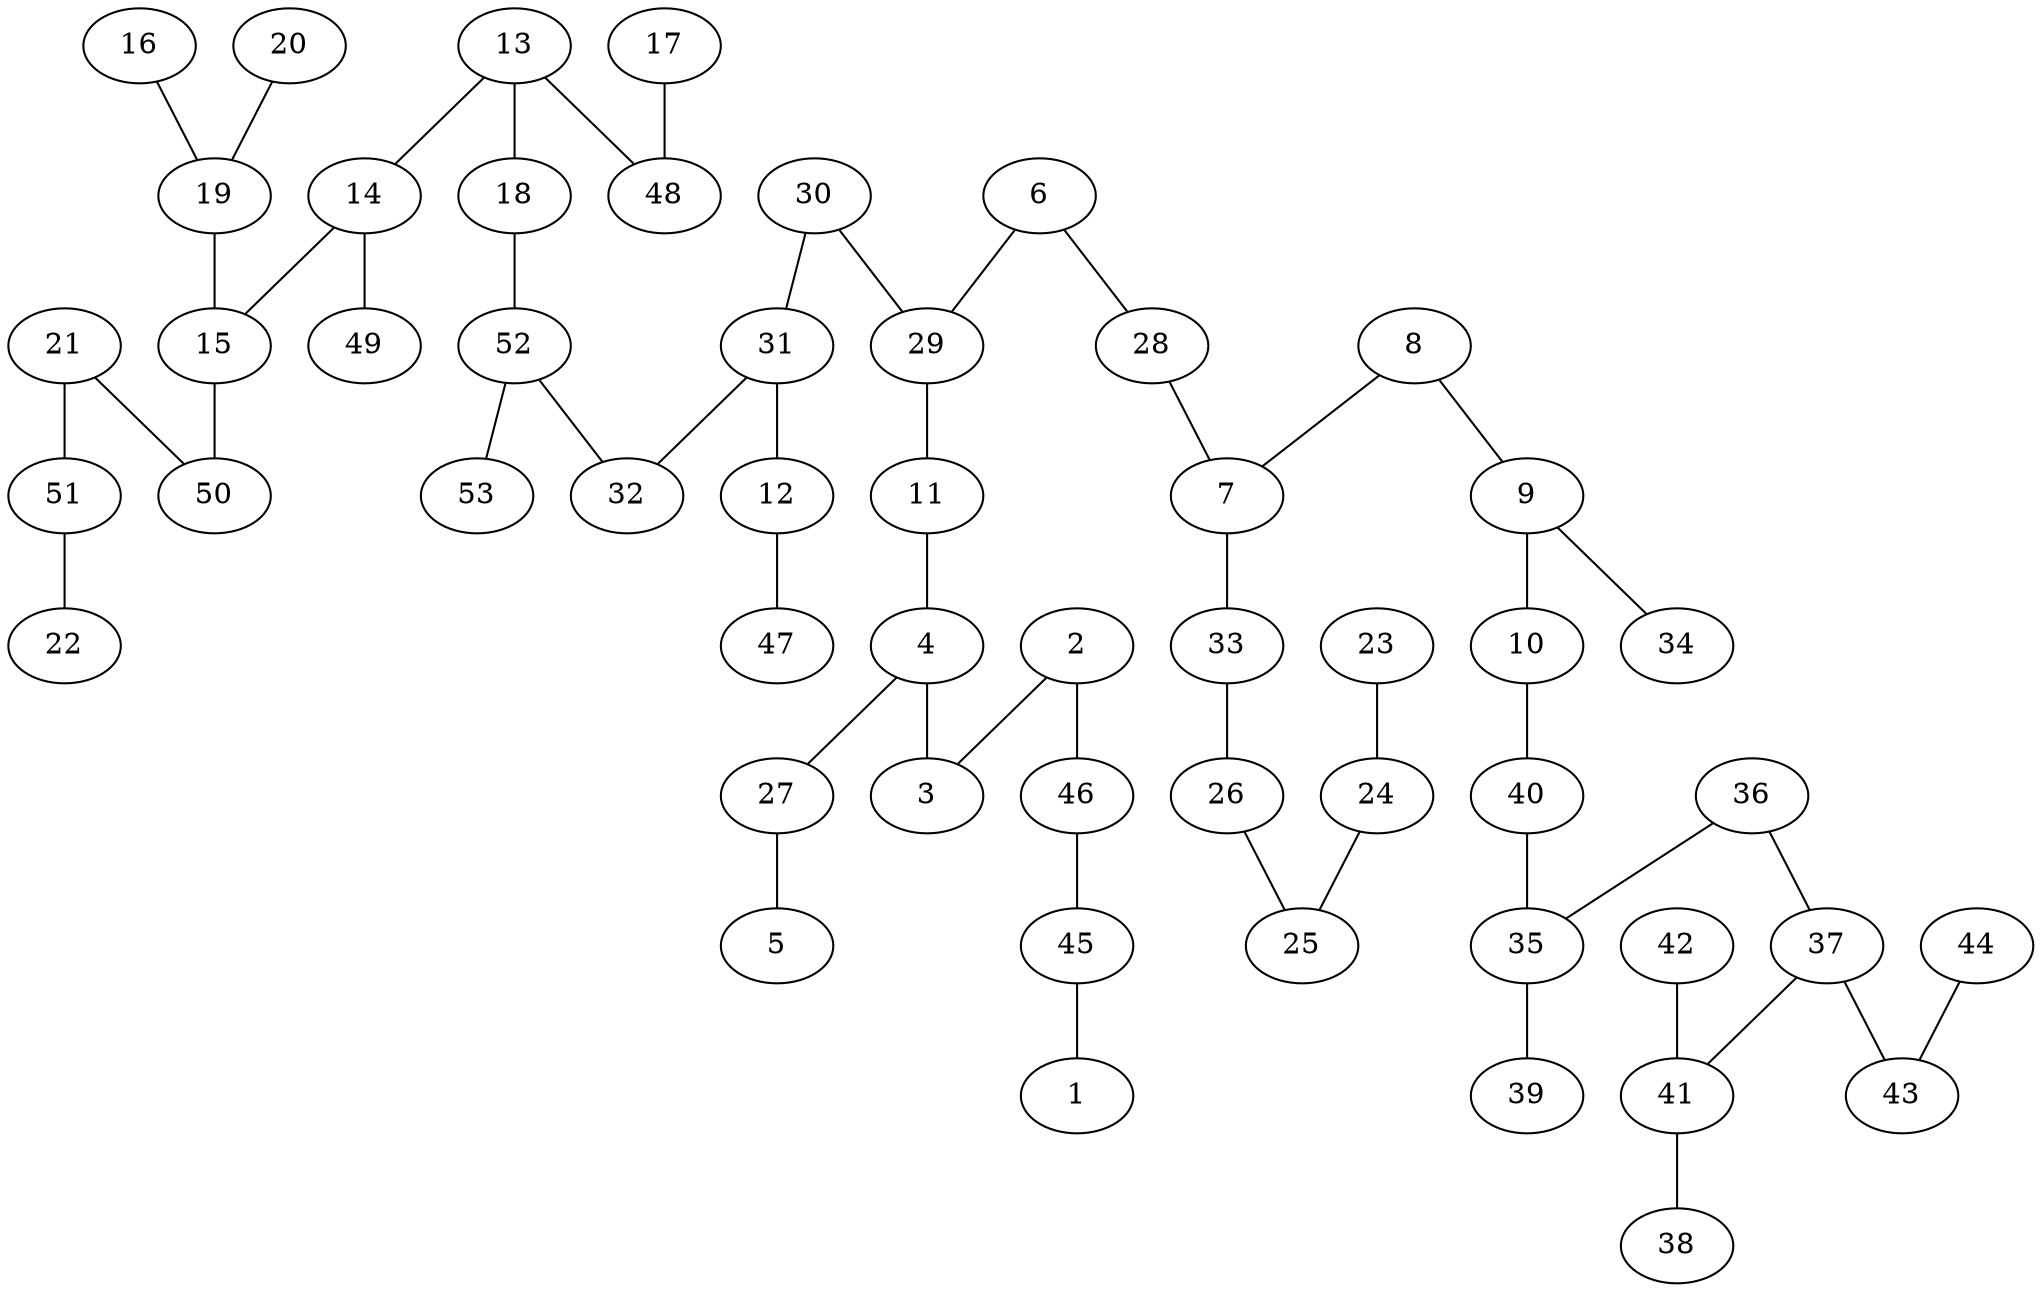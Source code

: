graph {
"14" -- "49" 
"6" -- "28" 
"27" -- "5" 
"45" -- "1" 
"2" -- "46" 
"51" -- "22"
"28" -- "7" 
"6" -- "29" 
"46" -- "45"
"13" -- "48"
"52" -- "53"
"21" -- "50"
"17" -- "48"
"31" -- "32"
"9" -- "10" 
"30" -- "31"
"8" -- "9" 
"30" -- "29"
"8" -- "7" 
"24" -- "25"
"2" -- "3" 
"15" -- "50"
"19" -- "15"
"37" -- "41"
"29" -- "11"
"7" -- "33" 
"26" -- "25"
"4" -- "3" 
"23" -- "24"
"33" -- "26"
"11" -- "4" 
"4" -- "27" 
"37" -- "43"
"18" -- "52"
"21" -- "51"
"41" -- "38"
"16" -- "19"
"13" -- "18"
"40" -- "35"
"9" -- "34" 
"31" -- "12"
"35" -- "39"
"44" -- "43"
"42" -- "41"
"20" -- "19"
"52" -- "32"
"10" -- "40"
"12" -- "47"
"13" -- "14"
"36" -- "35"
"14" -- "15"
"36" -- "37"
}
